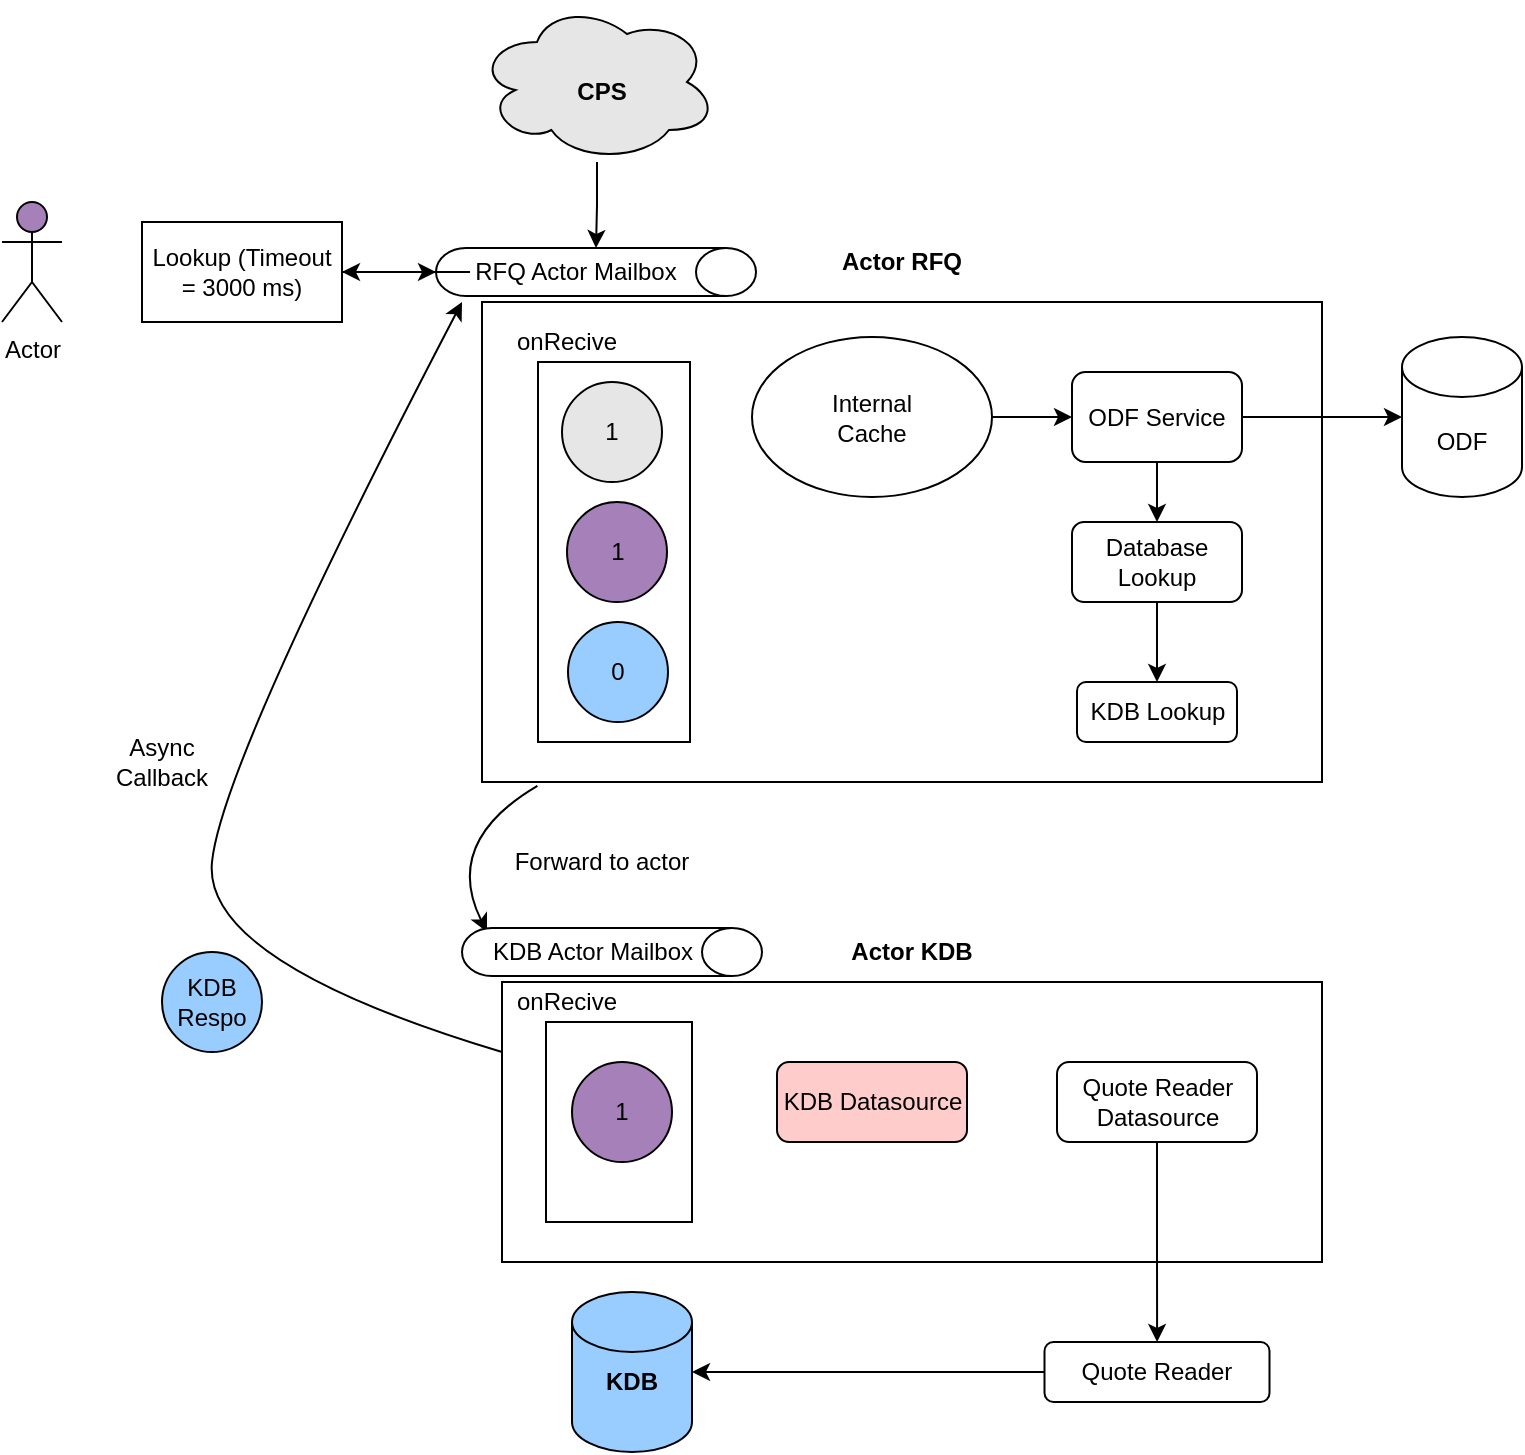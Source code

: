 <mxfile version="15.1.4" type="github">
  <diagram id="IL_mM1gIvbstTeOMvLZC" name="Page-1">
    <mxGraphModel dx="1426" dy="800" grid="0" gridSize="10" guides="1" tooltips="1" connect="1" arrows="1" fold="1" page="1" pageScale="1" pageWidth="827" pageHeight="1169" math="0" shadow="0">
      <root>
        <mxCell id="0" />
        <mxCell id="1" parent="0" />
        <mxCell id="gWDNcxBYeCoUoLH7jfs3-2" value="" style="rounded=0;whiteSpace=wrap;html=1;" parent="1" vertex="1">
          <mxGeometry x="260" y="160" width="420" height="240" as="geometry" />
        </mxCell>
        <mxCell id="gWDNcxBYeCoUoLH7jfs3-3" value="" style="rounded=0;whiteSpace=wrap;html=1;" parent="1" vertex="1">
          <mxGeometry x="270" y="500" width="410" height="140" as="geometry" />
        </mxCell>
        <mxCell id="gWDNcxBYeCoUoLH7jfs3-4" value="" style="rounded=0;whiteSpace=wrap;html=1;" parent="1" vertex="1">
          <mxGeometry x="288" y="190" width="76" height="190" as="geometry" />
        </mxCell>
        <mxCell id="gWDNcxBYeCoUoLH7jfs3-6" value="1" style="ellipse;whiteSpace=wrap;html=1;aspect=fixed;fillColor=#A680B8;" parent="1" vertex="1">
          <mxGeometry x="302.5" y="260" width="50" height="50" as="geometry" />
        </mxCell>
        <mxCell id="gWDNcxBYeCoUoLH7jfs3-8" value="0" style="ellipse;whiteSpace=wrap;html=1;aspect=fixed;fillColor=#99CCFF;" parent="1" vertex="1">
          <mxGeometry x="303" y="320" width="50" height="50" as="geometry" />
        </mxCell>
        <mxCell id="gWDNcxBYeCoUoLH7jfs3-9" value="1" style="ellipse;whiteSpace=wrap;html=1;aspect=fixed;fillColor=#E6E6E6;" parent="1" vertex="1">
          <mxGeometry x="300" y="200" width="50" height="50" as="geometry" />
        </mxCell>
        <mxCell id="jHvEGmgFJhY84yqwyBK8-6" style="edgeStyle=orthogonalEdgeStyle;rounded=0;orthogonalLoop=1;jettySize=auto;html=1;entryX=0;entryY=0.5;entryDx=0;entryDy=0;entryPerimeter=0;" edge="1" parent="1" source="gWDNcxBYeCoUoLH7jfs3-10" target="jHvEGmgFJhY84yqwyBK8-1">
          <mxGeometry relative="1" as="geometry" />
        </mxCell>
        <mxCell id="gWDNcxBYeCoUoLH7jfs3-10" value="" style="ellipse;shape=cloud;whiteSpace=wrap;html=1;fillColor=#E6E6E6;" parent="1" vertex="1">
          <mxGeometry x="257.5" y="10" width="120" height="80" as="geometry" />
        </mxCell>
        <mxCell id="gWDNcxBYeCoUoLH7jfs3-11" value="Actor" style="shape=umlActor;verticalLabelPosition=bottom;verticalAlign=top;html=1;outlineConnect=0;fillColor=#A680B8;" parent="1" vertex="1">
          <mxGeometry x="20" y="110" width="30" height="60" as="geometry" />
        </mxCell>
        <mxCell id="gWDNcxBYeCoUoLH7jfs3-12" value="&lt;b&gt;Actor RFQ&lt;/b&gt;" style="text;html=1;strokeColor=none;fillColor=none;align=center;verticalAlign=middle;whiteSpace=wrap;rounded=0;" parent="1" vertex="1">
          <mxGeometry x="435" y="130" width="70" height="20" as="geometry" />
        </mxCell>
        <mxCell id="gWDNcxBYeCoUoLH7jfs3-13" value="onRecive" style="text;html=1;strokeColor=none;fillColor=none;align=center;verticalAlign=middle;whiteSpace=wrap;rounded=0;" parent="1" vertex="1">
          <mxGeometry x="270" y="170" width="65" height="20" as="geometry" />
        </mxCell>
        <mxCell id="gWDNcxBYeCoUoLH7jfs3-14" value="&lt;b&gt;CPS&lt;/b&gt;" style="text;html=1;strokeColor=none;fillColor=none;align=center;verticalAlign=middle;whiteSpace=wrap;rounded=0;" parent="1" vertex="1">
          <mxGeometry x="300" y="45" width="40" height="20" as="geometry" />
        </mxCell>
        <mxCell id="gWDNcxBYeCoUoLH7jfs3-15" value="" style="shape=cylinder3;whiteSpace=wrap;html=1;boundedLbl=1;backgroundOutline=1;size=15;fillColor=#99CCFF;" parent="1" vertex="1">
          <mxGeometry x="305" y="655" width="60" height="80" as="geometry" />
        </mxCell>
        <mxCell id="gWDNcxBYeCoUoLH7jfs3-16" value="&lt;b&gt;KDB&lt;/b&gt;" style="text;html=1;strokeColor=none;fillColor=none;align=center;verticalAlign=middle;whiteSpace=wrap;rounded=0;" parent="1" vertex="1">
          <mxGeometry x="315" y="690" width="40" height="20" as="geometry" />
        </mxCell>
        <mxCell id="gWDNcxBYeCoUoLH7jfs3-17" value="&lt;b&gt;Actor KDB&lt;/b&gt;" style="text;html=1;strokeColor=none;fillColor=none;align=center;verticalAlign=middle;whiteSpace=wrap;rounded=0;" parent="1" vertex="1">
          <mxGeometry x="440" y="475" width="70" height="20" as="geometry" />
        </mxCell>
        <mxCell id="gWDNcxBYeCoUoLH7jfs3-32" style="edgeStyle=orthogonalEdgeStyle;rounded=0;orthogonalLoop=1;jettySize=auto;html=1;" parent="1" source="gWDNcxBYeCoUoLH7jfs3-18" target="gWDNcxBYeCoUoLH7jfs3-23" edge="1">
          <mxGeometry relative="1" as="geometry" />
        </mxCell>
        <mxCell id="gWDNcxBYeCoUoLH7jfs3-34" style="edgeStyle=orthogonalEdgeStyle;rounded=0;orthogonalLoop=1;jettySize=auto;html=1;entryX=0.5;entryY=0;entryDx=0;entryDy=0;" parent="1" source="gWDNcxBYeCoUoLH7jfs3-18" target="gWDNcxBYeCoUoLH7jfs3-19" edge="1">
          <mxGeometry relative="1" as="geometry" />
        </mxCell>
        <mxCell id="gWDNcxBYeCoUoLH7jfs3-18" value="ODF Service" style="rounded=1;whiteSpace=wrap;html=1;fillColor=#FFFFFF;" parent="1" vertex="1">
          <mxGeometry x="555" y="195" width="85" height="45" as="geometry" />
        </mxCell>
        <mxCell id="jHvEGmgFJhY84yqwyBK8-11" value="" style="edgeStyle=orthogonalEdgeStyle;rounded=0;orthogonalLoop=1;jettySize=auto;html=1;entryX=0.5;entryY=0;entryDx=0;entryDy=0;" edge="1" parent="1" source="gWDNcxBYeCoUoLH7jfs3-19" target="gWDNcxBYeCoUoLH7jfs3-48">
          <mxGeometry relative="1" as="geometry" />
        </mxCell>
        <mxCell id="gWDNcxBYeCoUoLH7jfs3-19" value="Database Lookup" style="rounded=1;whiteSpace=wrap;html=1;fillColor=#FFFFFF;" parent="1" vertex="1">
          <mxGeometry x="555" y="270" width="85" height="40" as="geometry" />
        </mxCell>
        <mxCell id="gWDNcxBYeCoUoLH7jfs3-47" value="" style="edgeStyle=orthogonalEdgeStyle;rounded=0;orthogonalLoop=1;jettySize=auto;html=1;" parent="1" source="gWDNcxBYeCoUoLH7jfs3-20" target="gWDNcxBYeCoUoLH7jfs3-18" edge="1">
          <mxGeometry relative="1" as="geometry" />
        </mxCell>
        <mxCell id="gWDNcxBYeCoUoLH7jfs3-20" value="" style="ellipse;whiteSpace=wrap;html=1;fillColor=#FFFFFF;" parent="1" vertex="1">
          <mxGeometry x="395" y="177.5" width="120" height="80" as="geometry" />
        </mxCell>
        <mxCell id="gWDNcxBYeCoUoLH7jfs3-21" value="Internal Cache" style="text;html=1;strokeColor=none;fillColor=none;align=center;verticalAlign=middle;whiteSpace=wrap;rounded=0;" parent="1" vertex="1">
          <mxGeometry x="435" y="207.5" width="40" height="20" as="geometry" />
        </mxCell>
        <mxCell id="gWDNcxBYeCoUoLH7jfs3-23" value="ODF" style="shape=cylinder3;whiteSpace=wrap;html=1;boundedLbl=1;backgroundOutline=1;size=15;fillColor=#FFFFFF;" parent="1" vertex="1">
          <mxGeometry x="720" y="177.5" width="60" height="80" as="geometry" />
        </mxCell>
        <mxCell id="jHvEGmgFJhY84yqwyBK8-17" style="edgeStyle=orthogonalEdgeStyle;rounded=0;orthogonalLoop=1;jettySize=auto;html=1;entryX=1;entryY=0.5;entryDx=0;entryDy=0;entryPerimeter=0;" edge="1" parent="1" source="gWDNcxBYeCoUoLH7jfs3-24" target="gWDNcxBYeCoUoLH7jfs3-15">
          <mxGeometry relative="1" as="geometry" />
        </mxCell>
        <mxCell id="gWDNcxBYeCoUoLH7jfs3-24" value="Quote Reader" style="rounded=1;whiteSpace=wrap;html=1;fillColor=#FFFFFF;" parent="1" vertex="1">
          <mxGeometry x="541.25" y="680" width="112.5" height="30" as="geometry" />
        </mxCell>
        <mxCell id="gWDNcxBYeCoUoLH7jfs3-37" style="edgeStyle=orthogonalEdgeStyle;rounded=0;orthogonalLoop=1;jettySize=auto;html=1;" parent="1" source="gWDNcxBYeCoUoLH7jfs3-26" target="gWDNcxBYeCoUoLH7jfs3-24" edge="1">
          <mxGeometry relative="1" as="geometry" />
        </mxCell>
        <mxCell id="gWDNcxBYeCoUoLH7jfs3-26" value="Quote Reader Datasource" style="rounded=1;whiteSpace=wrap;html=1;fillColor=#FFFFFF;" parent="1" vertex="1">
          <mxGeometry x="547.5" y="540" width="100" height="40" as="geometry" />
        </mxCell>
        <mxCell id="gWDNcxBYeCoUoLH7jfs3-27" value="KDB Datasource" style="rounded=1;whiteSpace=wrap;html=1;fillColor=#FFCCCC;" parent="1" vertex="1">
          <mxGeometry x="407.5" y="540" width="95" height="40" as="geometry" />
        </mxCell>
        <mxCell id="gWDNcxBYeCoUoLH7jfs3-36" value="Forward to actor" style="text;html=1;strokeColor=none;fillColor=none;align=center;verticalAlign=middle;whiteSpace=wrap;rounded=0;" parent="1" vertex="1">
          <mxGeometry x="270" y="430" width="100" height="20" as="geometry" />
        </mxCell>
        <mxCell id="gWDNcxBYeCoUoLH7jfs3-39" value="" style="curved=1;endArrow=classic;html=1;exitX=0;exitY=0.25;exitDx=0;exitDy=0;" parent="1" source="gWDNcxBYeCoUoLH7jfs3-3" edge="1">
          <mxGeometry width="50" height="50" relative="1" as="geometry">
            <mxPoint x="200" y="470" as="sourcePoint" />
            <mxPoint x="250" y="160" as="targetPoint" />
            <Array as="points">
              <mxPoint x="120" y="490" />
              <mxPoint x="130" y="390" />
            </Array>
          </mxGeometry>
        </mxCell>
        <mxCell id="gWDNcxBYeCoUoLH7jfs3-40" value="Async Callback" style="text;html=1;strokeColor=none;fillColor=none;align=center;verticalAlign=middle;whiteSpace=wrap;rounded=0;" parent="1" vertex="1">
          <mxGeometry x="80" y="380" width="40" height="20" as="geometry" />
        </mxCell>
        <mxCell id="gWDNcxBYeCoUoLH7jfs3-45" value="" style="curved=1;endArrow=classic;html=1;exitX=0.066;exitY=1.008;exitDx=0;exitDy=0;exitPerimeter=0;entryX=0;entryY=0;entryDx=0;entryDy=0;" parent="1" source="gWDNcxBYeCoUoLH7jfs3-2" target="jHvEGmgFJhY84yqwyBK8-10" edge="1">
          <mxGeometry width="50" height="50" relative="1" as="geometry">
            <mxPoint x="390" y="440" as="sourcePoint" />
            <mxPoint x="440" y="390" as="targetPoint" />
            <Array as="points">
              <mxPoint x="240" y="430" />
            </Array>
          </mxGeometry>
        </mxCell>
        <mxCell id="gWDNcxBYeCoUoLH7jfs3-48" value="KDB Lookup" style="rounded=1;whiteSpace=wrap;html=1;fillColor=#FFFFFF;" parent="1" vertex="1">
          <mxGeometry x="557.5" y="350" width="80" height="30" as="geometry" />
        </mxCell>
        <mxCell id="jHvEGmgFJhY84yqwyBK8-1" value="" style="shape=cylinder3;whiteSpace=wrap;html=1;boundedLbl=1;backgroundOutline=1;size=15;rotation=90;" vertex="1" parent="1">
          <mxGeometry x="305" y="65" width="24" height="160" as="geometry" />
        </mxCell>
        <mxCell id="jHvEGmgFJhY84yqwyBK8-2" value="" style="shape=cylinder3;whiteSpace=wrap;html=1;boundedLbl=1;backgroundOutline=1;size=15;rotation=90;" vertex="1" parent="1">
          <mxGeometry x="313" y="410" width="24" height="150" as="geometry" />
        </mxCell>
        <mxCell id="jHvEGmgFJhY84yqwyBK8-33" value="" style="edgeStyle=entityRelationEdgeStyle;rounded=0;orthogonalLoop=1;jettySize=auto;html=1;" edge="1" parent="1" source="jHvEGmgFJhY84yqwyBK8-9" target="jHvEGmgFJhY84yqwyBK8-24">
          <mxGeometry relative="1" as="geometry" />
        </mxCell>
        <mxCell id="jHvEGmgFJhY84yqwyBK8-9" value="RFQ Actor Mailbox" style="text;html=1;strokeColor=none;fillColor=none;align=center;verticalAlign=middle;whiteSpace=wrap;rounded=0;" vertex="1" parent="1">
          <mxGeometry x="254" y="135" width="106" height="20" as="geometry" />
        </mxCell>
        <mxCell id="jHvEGmgFJhY84yqwyBK8-10" value="KDB Actor Mailbox" style="text;html=1;strokeColor=none;fillColor=none;align=center;verticalAlign=middle;whiteSpace=wrap;rounded=0;" vertex="1" parent="1">
          <mxGeometry x="262.5" y="475" width="105" height="20" as="geometry" />
        </mxCell>
        <mxCell id="jHvEGmgFJhY84yqwyBK8-12" value="" style="rounded=0;whiteSpace=wrap;html=1;" vertex="1" parent="1">
          <mxGeometry x="292" y="520" width="73" height="100" as="geometry" />
        </mxCell>
        <mxCell id="jHvEGmgFJhY84yqwyBK8-13" value="onRecive" style="text;html=1;strokeColor=none;fillColor=none;align=center;verticalAlign=middle;whiteSpace=wrap;rounded=0;" vertex="1" parent="1">
          <mxGeometry x="270" y="500" width="65" height="20" as="geometry" />
        </mxCell>
        <mxCell id="jHvEGmgFJhY84yqwyBK8-14" value="1" style="ellipse;whiteSpace=wrap;html=1;aspect=fixed;fillColor=#A680B8;" vertex="1" parent="1">
          <mxGeometry x="305" y="540" width="50" height="50" as="geometry" />
        </mxCell>
        <mxCell id="jHvEGmgFJhY84yqwyBK8-23" value="KDB Respo" style="ellipse;whiteSpace=wrap;html=1;aspect=fixed;fillColor=#99CCFF;" vertex="1" parent="1">
          <mxGeometry x="100" y="485" width="50" height="50" as="geometry" />
        </mxCell>
        <mxCell id="jHvEGmgFJhY84yqwyBK8-28" style="edgeStyle=entityRelationEdgeStyle;rounded=0;orthogonalLoop=1;jettySize=auto;html=1;entryX=0.5;entryY=1;entryDx=0;entryDy=0;entryPerimeter=0;" edge="1" parent="1" source="jHvEGmgFJhY84yqwyBK8-24" target="jHvEGmgFJhY84yqwyBK8-1">
          <mxGeometry relative="1" as="geometry" />
        </mxCell>
        <mxCell id="jHvEGmgFJhY84yqwyBK8-24" value="Lookup (Timeout = 3000 ms)" style="rounded=0;whiteSpace=wrap;html=1;" vertex="1" parent="1">
          <mxGeometry x="90" y="120" width="100" height="50" as="geometry" />
        </mxCell>
      </root>
    </mxGraphModel>
  </diagram>
</mxfile>

